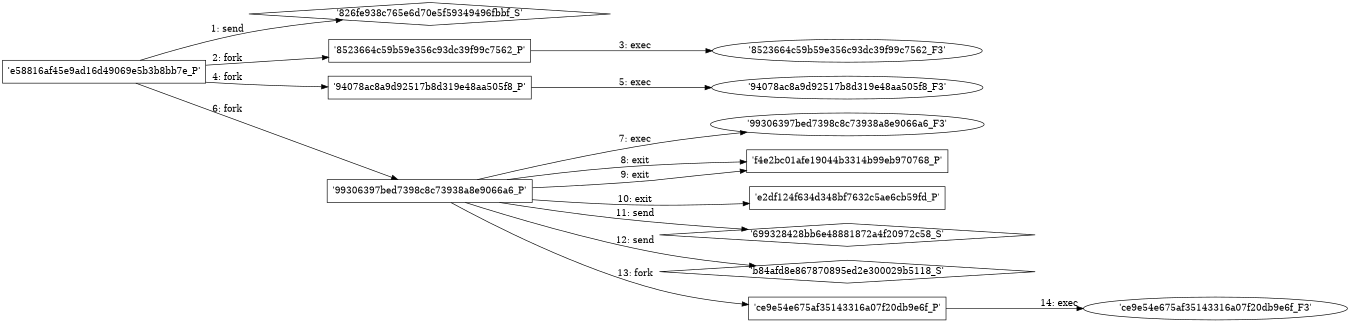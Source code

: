 digraph "D:\Learning\Paper\apt\基于CTI的攻击预警\Dataset\攻击图\ASGfromALLCTI\Threat Advisory Opportunistic cyber criminals take advantage of Ukraine invasion.dot" {
rankdir="LR"
size="9"
fixedsize="false"
splines="true"
nodesep=0.3
ranksep=0
fontsize=10
overlap="scalexy"
engine= "neato"
	"'826fe938c765e6d70e5f59349496fbbf_S'" [node_type=Socket shape=diamond]
	"'e58816af45e9ad16d49069e5b3b8bb7e_P'" [node_type=Process shape=box]
	"'e58816af45e9ad16d49069e5b3b8bb7e_P'" -> "'826fe938c765e6d70e5f59349496fbbf_S'" [label="1: send"]
	"'e58816af45e9ad16d49069e5b3b8bb7e_P'" [node_type=Process shape=box]
	"'8523664c59b59e356c93dc39f99c7562_P'" [node_type=Process shape=box]
	"'e58816af45e9ad16d49069e5b3b8bb7e_P'" -> "'8523664c59b59e356c93dc39f99c7562_P'" [label="2: fork"]
	"'8523664c59b59e356c93dc39f99c7562_P'" [node_type=Process shape=box]
	"'8523664c59b59e356c93dc39f99c7562_F3'" [node_type=File shape=ellipse]
	"'8523664c59b59e356c93dc39f99c7562_P'" -> "'8523664c59b59e356c93dc39f99c7562_F3'" [label="3: exec"]
	"'e58816af45e9ad16d49069e5b3b8bb7e_P'" [node_type=Process shape=box]
	"'94078ac8a9d92517b8d319e48aa505f8_P'" [node_type=Process shape=box]
	"'e58816af45e9ad16d49069e5b3b8bb7e_P'" -> "'94078ac8a9d92517b8d319e48aa505f8_P'" [label="4: fork"]
	"'94078ac8a9d92517b8d319e48aa505f8_P'" [node_type=Process shape=box]
	"'94078ac8a9d92517b8d319e48aa505f8_F3'" [node_type=File shape=ellipse]
	"'94078ac8a9d92517b8d319e48aa505f8_P'" -> "'94078ac8a9d92517b8d319e48aa505f8_F3'" [label="5: exec"]
	"'e58816af45e9ad16d49069e5b3b8bb7e_P'" [node_type=Process shape=box]
	"'99306397bed7398c8c73938a8e9066a6_P'" [node_type=Process shape=box]
	"'e58816af45e9ad16d49069e5b3b8bb7e_P'" -> "'99306397bed7398c8c73938a8e9066a6_P'" [label="6: fork"]
	"'99306397bed7398c8c73938a8e9066a6_P'" [node_type=Process shape=box]
	"'99306397bed7398c8c73938a8e9066a6_F3'" [node_type=File shape=ellipse]
	"'99306397bed7398c8c73938a8e9066a6_P'" -> "'99306397bed7398c8c73938a8e9066a6_F3'" [label="7: exec"]
	"'99306397bed7398c8c73938a8e9066a6_P'" [node_type=Process shape=box]
	"'f4e2bc01afe19044b3314b99eb970768_P'" [node_type=Process shape=box]
	"'99306397bed7398c8c73938a8e9066a6_P'" -> "'f4e2bc01afe19044b3314b99eb970768_P'" [label="8: exit"]
	"'99306397bed7398c8c73938a8e9066a6_P'" [node_type=Process shape=box]
	"'f4e2bc01afe19044b3314b99eb970768_P'" [node_type=Process shape=box]
	"'99306397bed7398c8c73938a8e9066a6_P'" -> "'f4e2bc01afe19044b3314b99eb970768_P'" [label="9: exit"]
	"'99306397bed7398c8c73938a8e9066a6_P'" [node_type=Process shape=box]
	"'e2df124f634d348bf7632c5ae6cb59fd_P'" [node_type=Process shape=box]
	"'99306397bed7398c8c73938a8e9066a6_P'" -> "'e2df124f634d348bf7632c5ae6cb59fd_P'" [label="10: exit"]
	"'699328428bb6e48881872a4f20972c58_S'" [node_type=Socket shape=diamond]
	"'99306397bed7398c8c73938a8e9066a6_P'" [node_type=Process shape=box]
	"'99306397bed7398c8c73938a8e9066a6_P'" -> "'699328428bb6e48881872a4f20972c58_S'" [label="11: send"]
	"'b84afd8e867870895ed2e300029b5118_S'" [node_type=Socket shape=diamond]
	"'99306397bed7398c8c73938a8e9066a6_P'" [node_type=Process shape=box]
	"'99306397bed7398c8c73938a8e9066a6_P'" -> "'b84afd8e867870895ed2e300029b5118_S'" [label="12: send"]
	"'99306397bed7398c8c73938a8e9066a6_P'" [node_type=Process shape=box]
	"'ce9e54e675af35143316a07f20db9e6f_P'" [node_type=Process shape=box]
	"'99306397bed7398c8c73938a8e9066a6_P'" -> "'ce9e54e675af35143316a07f20db9e6f_P'" [label="13: fork"]
	"'ce9e54e675af35143316a07f20db9e6f_P'" [node_type=Process shape=box]
	"'ce9e54e675af35143316a07f20db9e6f_F3'" [node_type=File shape=ellipse]
	"'ce9e54e675af35143316a07f20db9e6f_P'" -> "'ce9e54e675af35143316a07f20db9e6f_F3'" [label="14: exec"]
}
